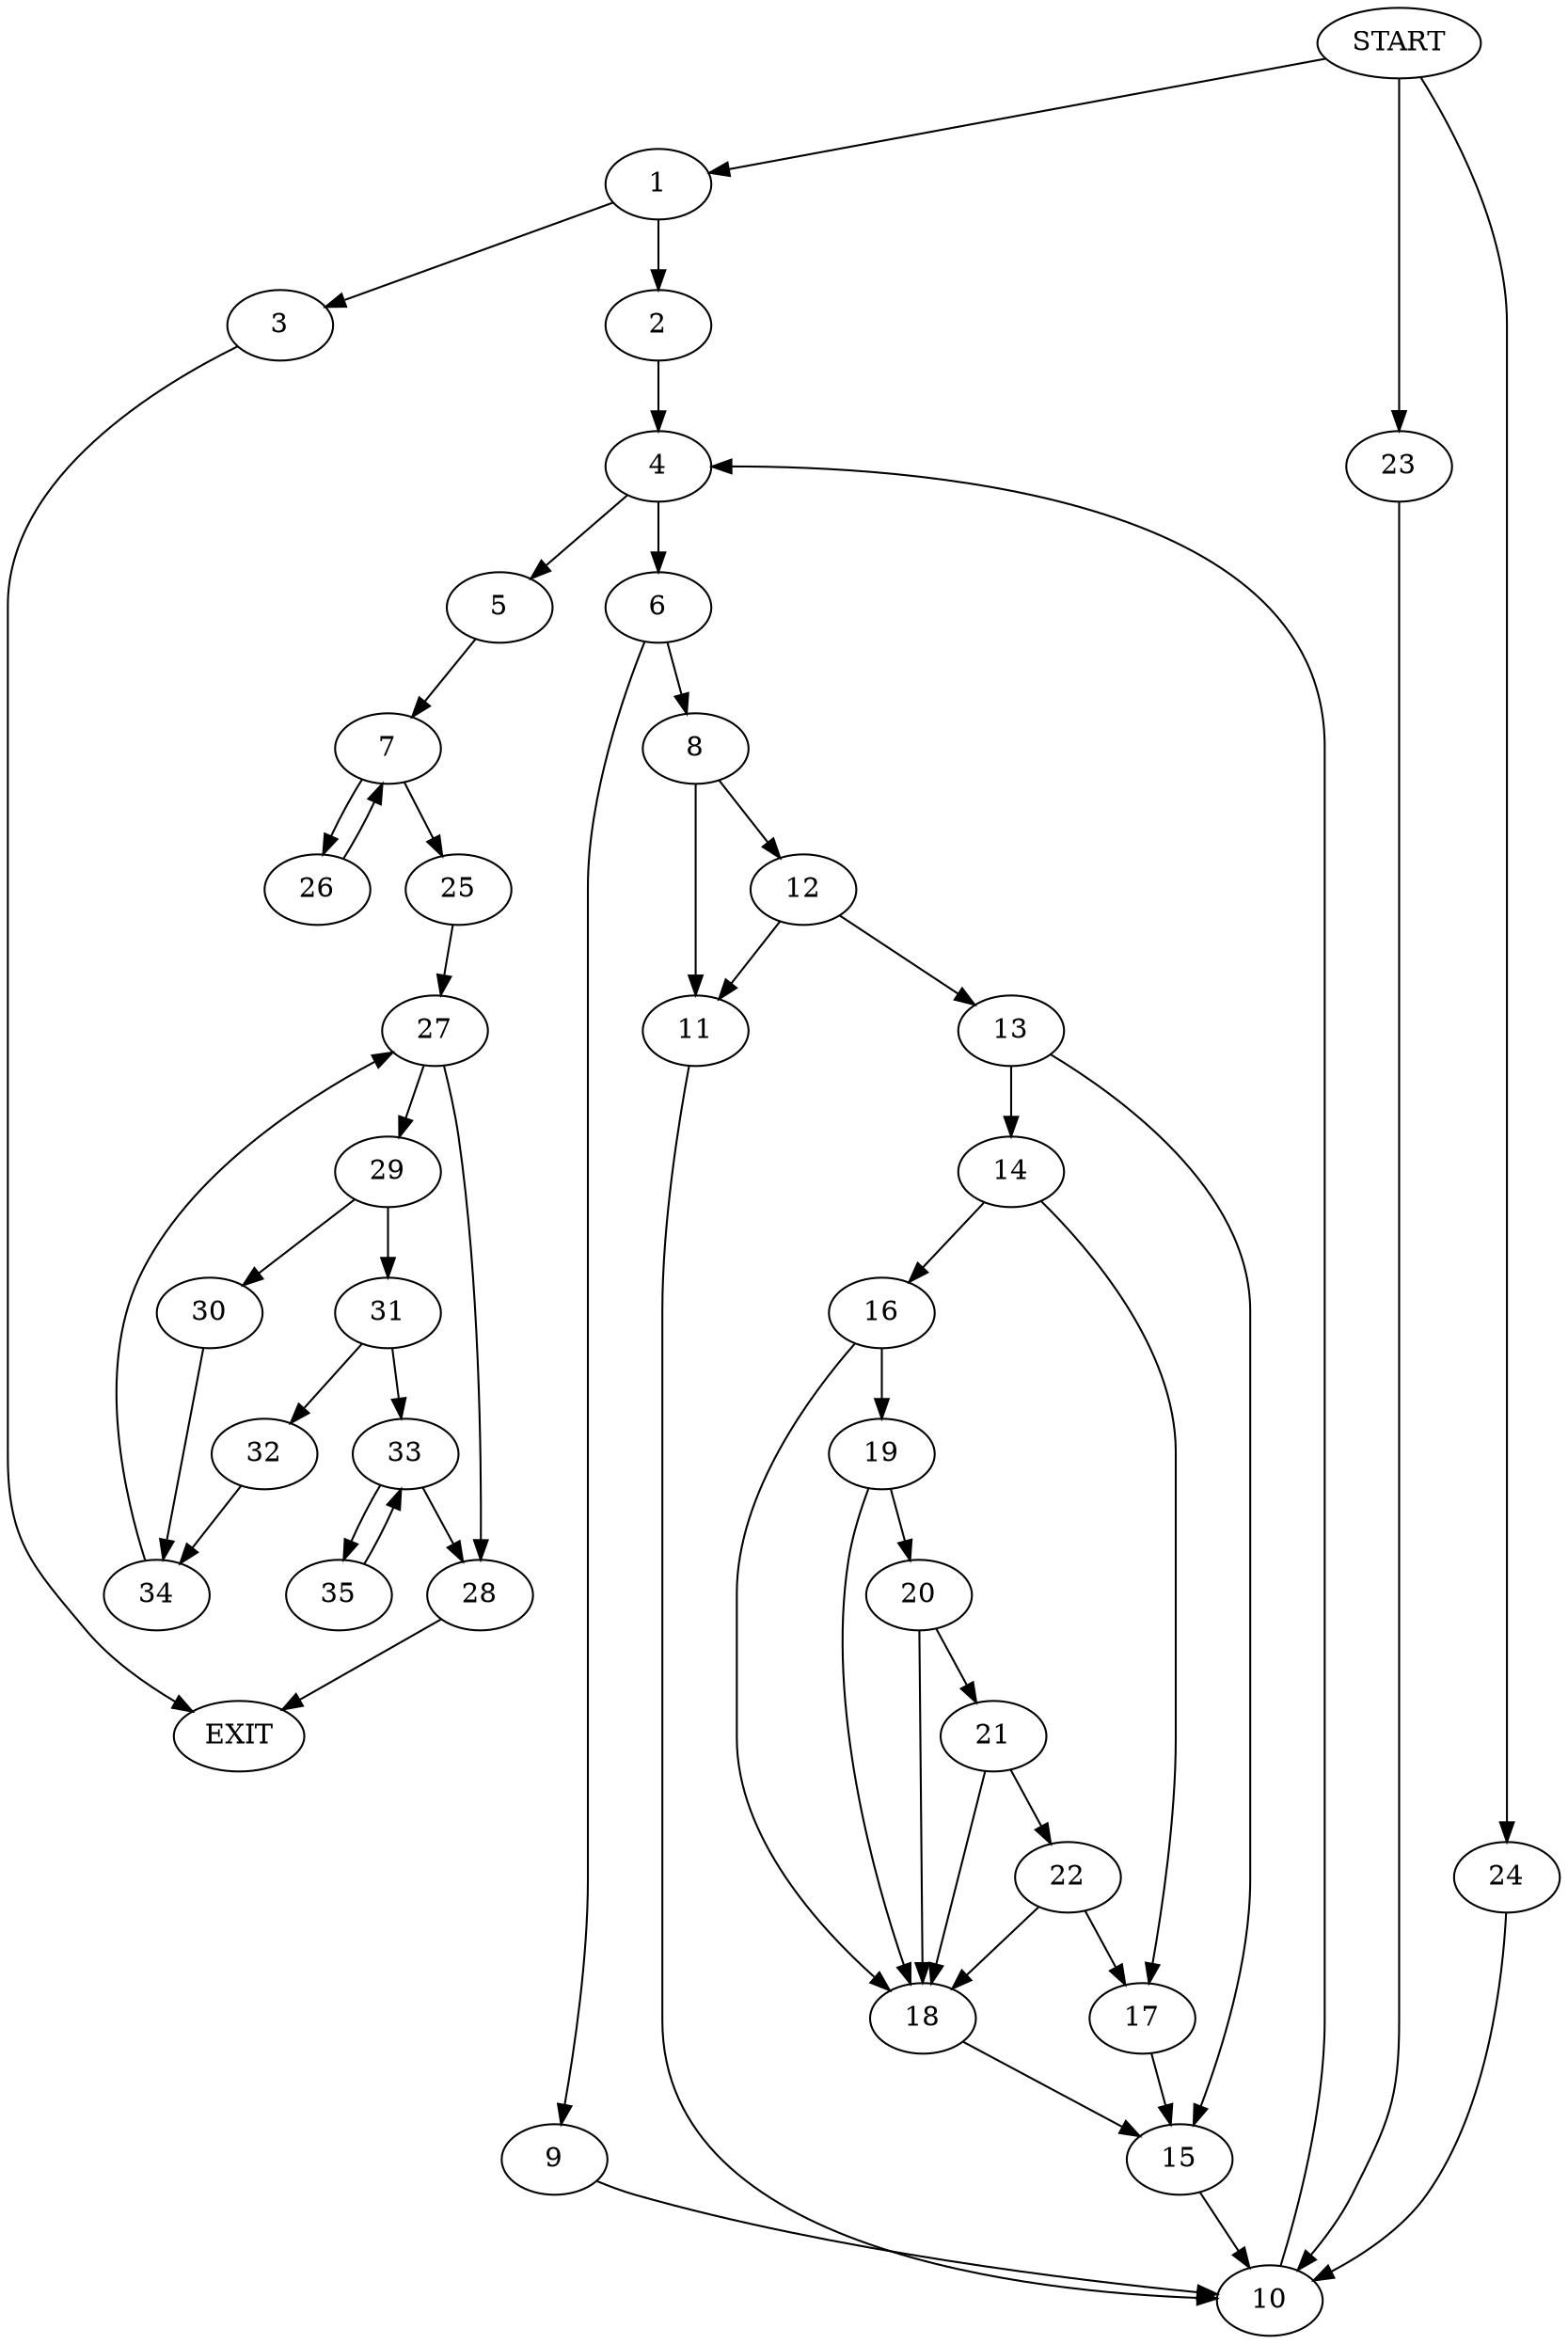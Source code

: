 digraph {
0 [label="START"]
36 [label="EXIT"]
0 -> 1
1 -> 2
1 -> 3
2 -> 4
3 -> 36
4 -> 5
4 -> 6
5 -> 7
6 -> 8
6 -> 9
9 -> 10
8 -> 11
8 -> 12
10 -> 4
11 -> 10
12 -> 11
12 -> 13
13 -> 14
13 -> 15
15 -> 10
14 -> 16
14 -> 17
17 -> 15
16 -> 18
16 -> 19
18 -> 15
19 -> 18
19 -> 20
20 -> 18
20 -> 21
21 -> 18
21 -> 22
22 -> 18
22 -> 17
0 -> 23
23 -> 10
0 -> 24
24 -> 10
7 -> 25
7 -> 26
25 -> 27
26 -> 7
27 -> 28
27 -> 29
29 -> 30
29 -> 31
28 -> 36
31 -> 32
31 -> 33
30 -> 34
32 -> 34
33 -> 35
33 -> 28
35 -> 33
34 -> 27
}
